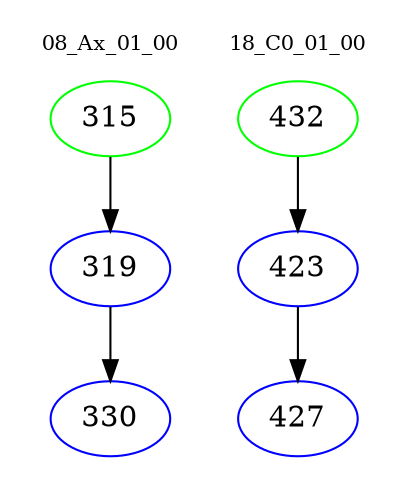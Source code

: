 digraph{
subgraph cluster_0 {
color = white
label = "08_Ax_01_00";
fontsize=10;
T0_315 [label="315", color="green"]
T0_315 -> T0_319 [color="black"]
T0_319 [label="319", color="blue"]
T0_319 -> T0_330 [color="black"]
T0_330 [label="330", color="blue"]
}
subgraph cluster_1 {
color = white
label = "18_C0_01_00";
fontsize=10;
T1_432 [label="432", color="green"]
T1_432 -> T1_423 [color="black"]
T1_423 [label="423", color="blue"]
T1_423 -> T1_427 [color="black"]
T1_427 [label="427", color="blue"]
}
}
